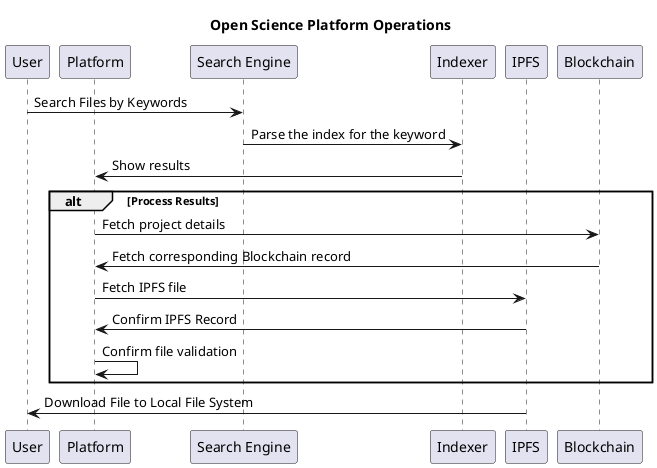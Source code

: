 @startuml

title Open Science Platform Operations

participant User as "User"
participant Platform as "Platform"
participant SE as "Search Engine"
participant Indexer as "Indexer"
participant IPFS as "IPFS"
participant Blockchain as "Blockchain"

User -> SE: Search Files by Keywords
SE -> Indexer: Parse the index for the keyword

Indexer -> Platform: Show results


alt Process Results
    
    Platform -> Blockchain: Fetch project details
    Blockchain -> Platform: Fetch corresponding Blockchain record

    Platform -> IPFS: Fetch IPFS file
    IPFS -> Platform: Confirm IPFS Record

    Platform -> Platform: Confirm file validation

end

IPFS -> User: Download File to Local File System

@enduml
